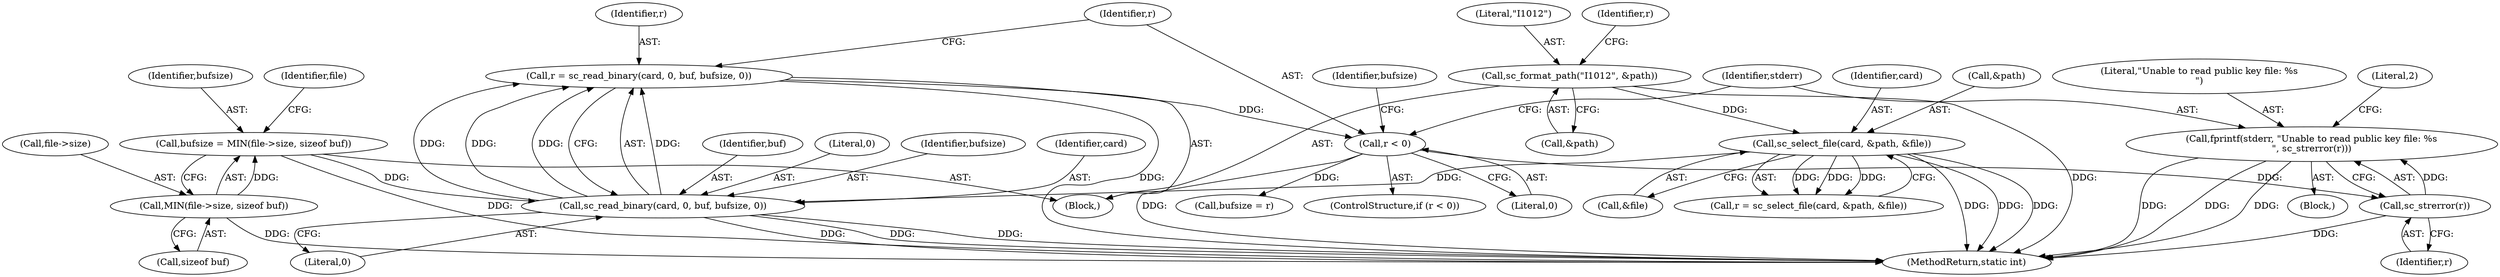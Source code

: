digraph "0_OpenSC_360e95d45ac4123255a4c796db96337f332160ad#diff-d643a0fa169471dbf2912f4866dc49c5_9@API" {
"1000165" [label="(Call,fprintf(stderr, \"Unable to read public key file: %s\n\", sc_strerror(r)))"];
"1000168" [label="(Call,sc_strerror(r))"];
"1000161" [label="(Call,r < 0)"];
"1000152" [label="(Call,r = sc_read_binary(card, 0, buf, bufsize, 0))"];
"1000154" [label="(Call,sc_read_binary(card, 0, buf, bufsize, 0))"];
"1000126" [label="(Call,sc_select_file(card, &path, &file))"];
"1000120" [label="(Call,sc_format_path(\"I1012\", &path))"];
"1000142" [label="(Call,bufsize = MIN(file->size, sizeof buf))"];
"1000144" [label="(Call,MIN(file->size, sizeof buf))"];
"1000166" [label="(Identifier,stderr)"];
"1000160" [label="(ControlStructure,if (r < 0))"];
"1000157" [label="(Identifier,buf)"];
"1000128" [label="(Call,&path)"];
"1000163" [label="(Literal,0)"];
"1000156" [label="(Literal,0)"];
"1000158" [label="(Identifier,bufsize)"];
"1000161" [label="(Call,r < 0)"];
"1000142" [label="(Call,bufsize = MIN(file->size, sizeof buf))"];
"1000127" [label="(Identifier,card)"];
"1000162" [label="(Identifier,r)"];
"1000155" [label="(Identifier,card)"];
"1000122" [label="(Call,&path)"];
"1000130" [label="(Call,&file)"];
"1000169" [label="(Identifier,r)"];
"1000148" [label="(Call,sizeof buf)"];
"1000125" [label="(Identifier,r)"];
"1000165" [label="(Call,fprintf(stderr, \"Unable to read public key file: %s\n\", sc_strerror(r)))"];
"1000168" [label="(Call,sc_strerror(r))"];
"1000143" [label="(Identifier,bufsize)"];
"1000154" [label="(Call,sc_read_binary(card, 0, buf, bufsize, 0))"];
"1000167" [label="(Literal,\"Unable to read public key file: %s\n\")"];
"1000159" [label="(Literal,0)"];
"1000121" [label="(Literal,\"I1012\")"];
"1000102" [label="(Block,)"];
"1000164" [label="(Block,)"];
"1000172" [label="(Call,bufsize = r)"];
"1000173" [label="(Identifier,bufsize)"];
"1000153" [label="(Identifier,r)"];
"1000151" [label="(Identifier,file)"];
"1000126" [label="(Call,sc_select_file(card, &path, &file))"];
"1000145" [label="(Call,file->size)"];
"1000152" [label="(Call,r = sc_read_binary(card, 0, buf, bufsize, 0))"];
"1000120" [label="(Call,sc_format_path(\"I1012\", &path))"];
"1000144" [label="(Call,MIN(file->size, sizeof buf))"];
"1000171" [label="(Literal,2)"];
"1000234" [label="(MethodReturn,static int)"];
"1000124" [label="(Call,r = sc_select_file(card, &path, &file))"];
"1000165" -> "1000164"  [label="AST: "];
"1000165" -> "1000168"  [label="CFG: "];
"1000166" -> "1000165"  [label="AST: "];
"1000167" -> "1000165"  [label="AST: "];
"1000168" -> "1000165"  [label="AST: "];
"1000171" -> "1000165"  [label="CFG: "];
"1000165" -> "1000234"  [label="DDG: "];
"1000165" -> "1000234"  [label="DDG: "];
"1000165" -> "1000234"  [label="DDG: "];
"1000168" -> "1000165"  [label="DDG: "];
"1000168" -> "1000169"  [label="CFG: "];
"1000169" -> "1000168"  [label="AST: "];
"1000168" -> "1000234"  [label="DDG: "];
"1000161" -> "1000168"  [label="DDG: "];
"1000161" -> "1000160"  [label="AST: "];
"1000161" -> "1000163"  [label="CFG: "];
"1000162" -> "1000161"  [label="AST: "];
"1000163" -> "1000161"  [label="AST: "];
"1000166" -> "1000161"  [label="CFG: "];
"1000173" -> "1000161"  [label="CFG: "];
"1000161" -> "1000234"  [label="DDG: "];
"1000152" -> "1000161"  [label="DDG: "];
"1000161" -> "1000172"  [label="DDG: "];
"1000152" -> "1000102"  [label="AST: "];
"1000152" -> "1000154"  [label="CFG: "];
"1000153" -> "1000152"  [label="AST: "];
"1000154" -> "1000152"  [label="AST: "];
"1000162" -> "1000152"  [label="CFG: "];
"1000152" -> "1000234"  [label="DDG: "];
"1000154" -> "1000152"  [label="DDG: "];
"1000154" -> "1000152"  [label="DDG: "];
"1000154" -> "1000152"  [label="DDG: "];
"1000154" -> "1000152"  [label="DDG: "];
"1000154" -> "1000159"  [label="CFG: "];
"1000155" -> "1000154"  [label="AST: "];
"1000156" -> "1000154"  [label="AST: "];
"1000157" -> "1000154"  [label="AST: "];
"1000158" -> "1000154"  [label="AST: "];
"1000159" -> "1000154"  [label="AST: "];
"1000154" -> "1000234"  [label="DDG: "];
"1000154" -> "1000234"  [label="DDG: "];
"1000154" -> "1000234"  [label="DDG: "];
"1000126" -> "1000154"  [label="DDG: "];
"1000142" -> "1000154"  [label="DDG: "];
"1000126" -> "1000124"  [label="AST: "];
"1000126" -> "1000130"  [label="CFG: "];
"1000127" -> "1000126"  [label="AST: "];
"1000128" -> "1000126"  [label="AST: "];
"1000130" -> "1000126"  [label="AST: "];
"1000124" -> "1000126"  [label="CFG: "];
"1000126" -> "1000234"  [label="DDG: "];
"1000126" -> "1000234"  [label="DDG: "];
"1000126" -> "1000234"  [label="DDG: "];
"1000126" -> "1000124"  [label="DDG: "];
"1000126" -> "1000124"  [label="DDG: "];
"1000126" -> "1000124"  [label="DDG: "];
"1000120" -> "1000126"  [label="DDG: "];
"1000120" -> "1000102"  [label="AST: "];
"1000120" -> "1000122"  [label="CFG: "];
"1000121" -> "1000120"  [label="AST: "];
"1000122" -> "1000120"  [label="AST: "];
"1000125" -> "1000120"  [label="CFG: "];
"1000120" -> "1000234"  [label="DDG: "];
"1000142" -> "1000102"  [label="AST: "];
"1000142" -> "1000144"  [label="CFG: "];
"1000143" -> "1000142"  [label="AST: "];
"1000144" -> "1000142"  [label="AST: "];
"1000151" -> "1000142"  [label="CFG: "];
"1000142" -> "1000234"  [label="DDG: "];
"1000144" -> "1000142"  [label="DDG: "];
"1000144" -> "1000148"  [label="CFG: "];
"1000145" -> "1000144"  [label="AST: "];
"1000148" -> "1000144"  [label="AST: "];
"1000144" -> "1000234"  [label="DDG: "];
}

